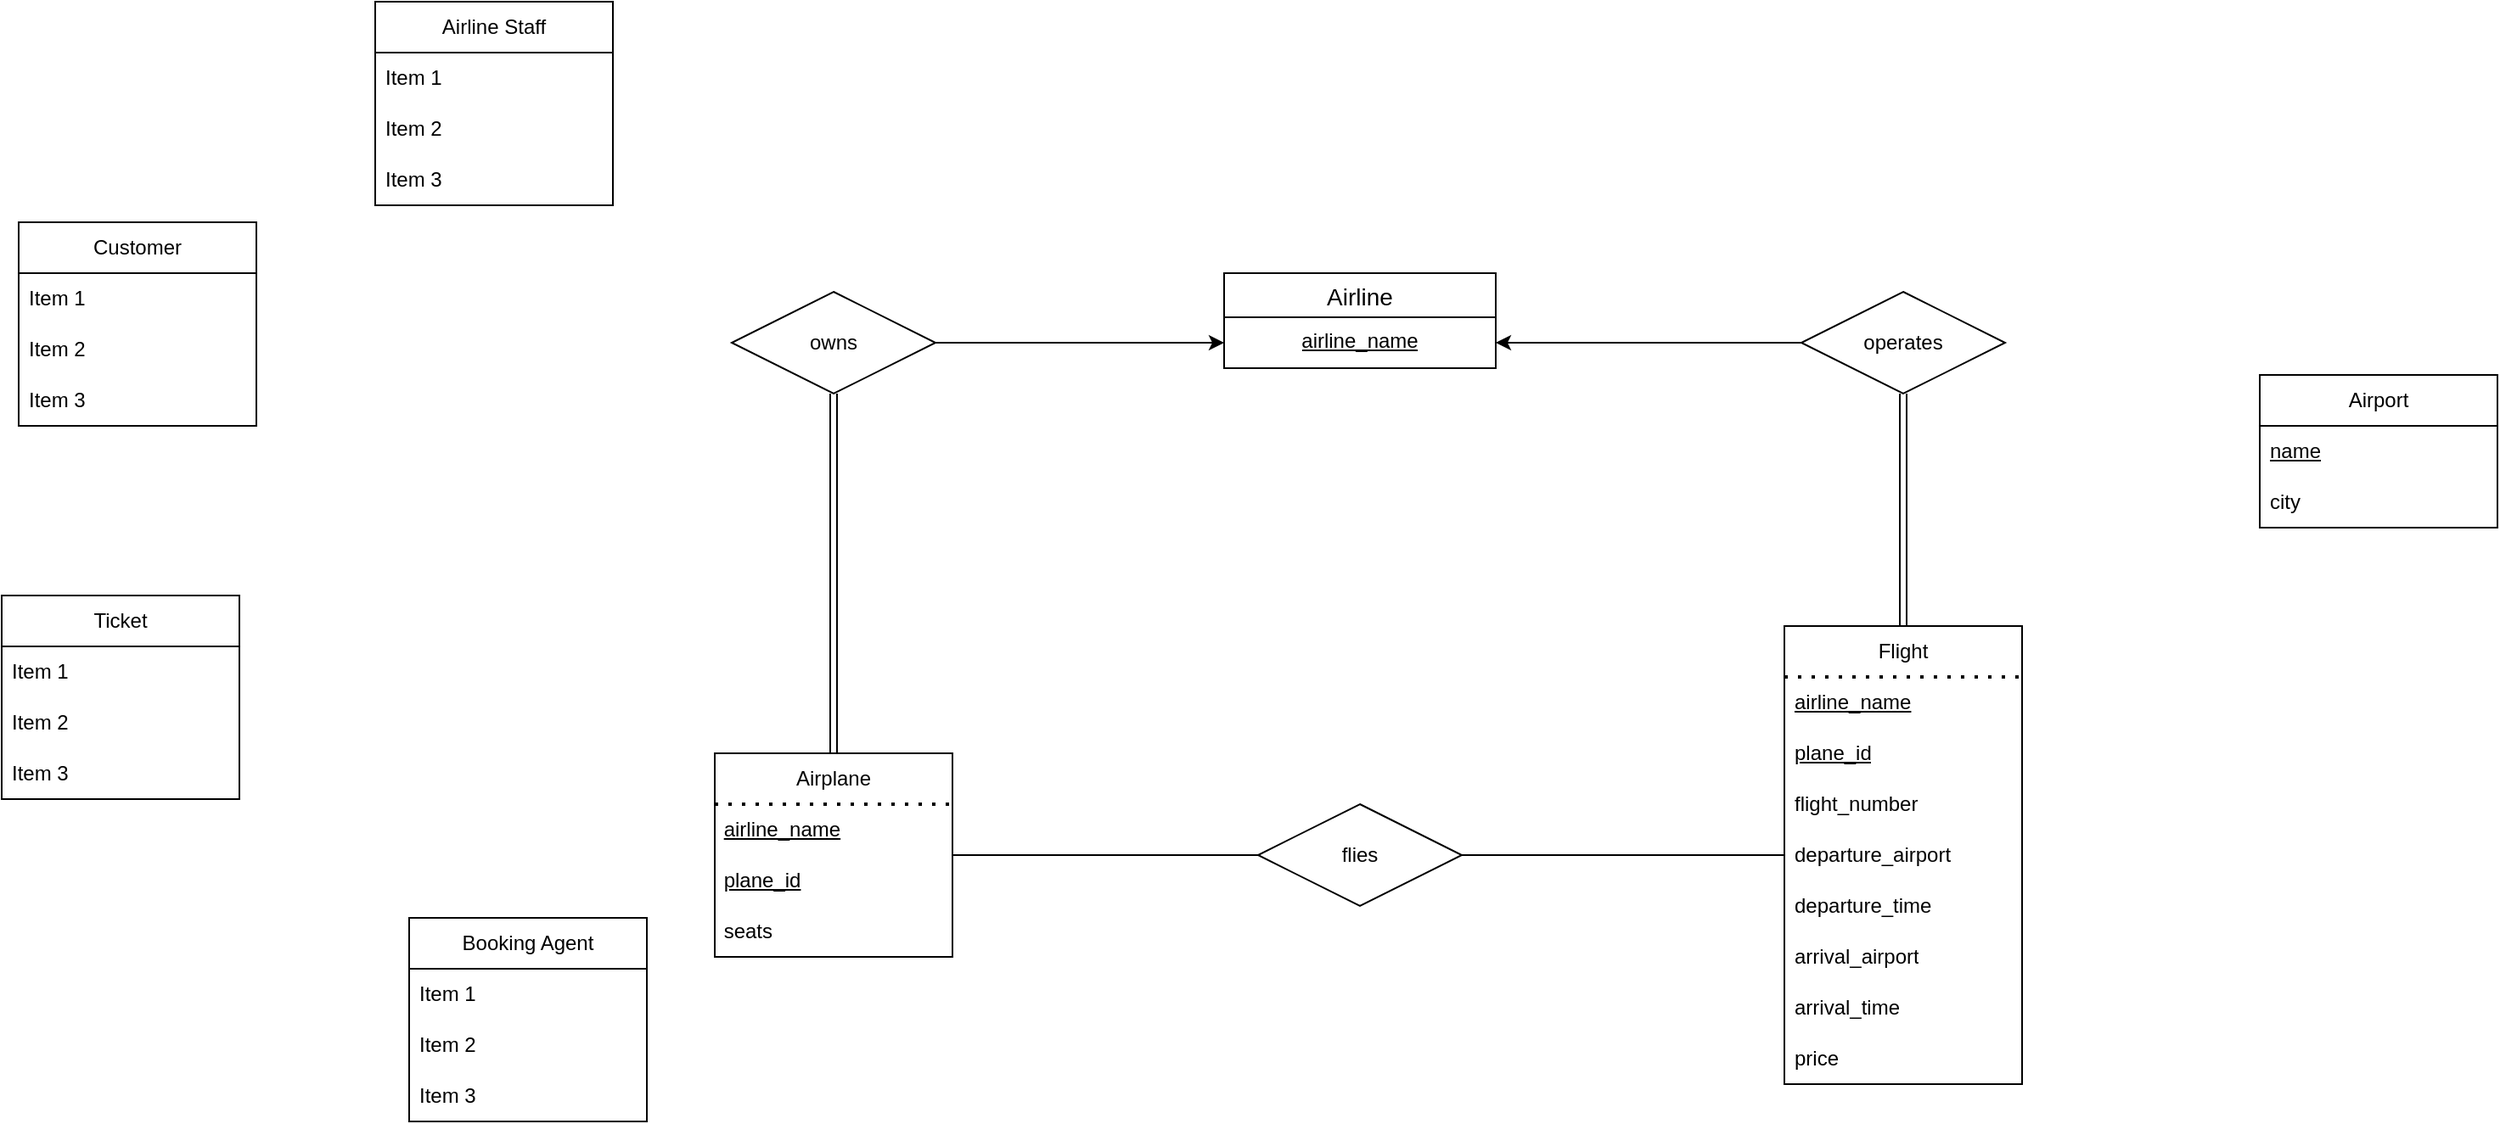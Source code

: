 <mxfile version="21.7.2" type="device">
  <diagram name="Page-1" id="-UaQUeVxIgH5gB6fiQST">
    <mxGraphModel dx="1725" dy="552" grid="1" gridSize="10" guides="1" tooltips="1" connect="1" arrows="1" fold="1" page="1" pageScale="1" pageWidth="850" pageHeight="1100" math="0" shadow="0">
      <root>
        <mxCell id="0" />
        <mxCell id="1" parent="0" />
        <mxCell id="JqV4sFAnJMSv2G386ThP-5" value="Airline Staff" style="swimlane;fontStyle=0;childLayout=stackLayout;horizontal=1;startSize=30;horizontalStack=0;resizeParent=1;resizeParentMax=0;resizeLast=0;collapsible=1;marginBottom=0;whiteSpace=wrap;html=1;" parent="1" vertex="1">
          <mxGeometry x="-170" y="110" width="140" height="120" as="geometry" />
        </mxCell>
        <mxCell id="JqV4sFAnJMSv2G386ThP-6" value="Item 1" style="text;strokeColor=none;fillColor=none;align=left;verticalAlign=middle;spacingLeft=4;spacingRight=4;overflow=hidden;points=[[0,0.5],[1,0.5]];portConstraint=eastwest;rotatable=0;whiteSpace=wrap;html=1;" parent="JqV4sFAnJMSv2G386ThP-5" vertex="1">
          <mxGeometry y="30" width="140" height="30" as="geometry" />
        </mxCell>
        <mxCell id="JqV4sFAnJMSv2G386ThP-7" value="Item 2" style="text;strokeColor=none;fillColor=none;align=left;verticalAlign=middle;spacingLeft=4;spacingRight=4;overflow=hidden;points=[[0,0.5],[1,0.5]];portConstraint=eastwest;rotatable=0;whiteSpace=wrap;html=1;" parent="JqV4sFAnJMSv2G386ThP-5" vertex="1">
          <mxGeometry y="60" width="140" height="30" as="geometry" />
        </mxCell>
        <mxCell id="JqV4sFAnJMSv2G386ThP-8" value="Item 3" style="text;strokeColor=none;fillColor=none;align=left;verticalAlign=middle;spacingLeft=4;spacingRight=4;overflow=hidden;points=[[0,0.5],[1,0.5]];portConstraint=eastwest;rotatable=0;whiteSpace=wrap;html=1;" parent="JqV4sFAnJMSv2G386ThP-5" vertex="1">
          <mxGeometry y="90" width="140" height="30" as="geometry" />
        </mxCell>
        <mxCell id="JqV4sFAnJMSv2G386ThP-9" value="Airport" style="swimlane;fontStyle=0;childLayout=stackLayout;horizontal=1;startSize=30;horizontalStack=0;resizeParent=1;resizeParentMax=0;resizeLast=0;collapsible=1;marginBottom=0;whiteSpace=wrap;html=1;" parent="1" vertex="1">
          <mxGeometry x="940" y="330" width="140" height="90" as="geometry">
            <mxRectangle x="480" y="280" width="120" height="30" as="alternateBounds" />
          </mxGeometry>
        </mxCell>
        <mxCell id="G0b_-TUNpIM9zAIHmQgt-60" value="&lt;u&gt;name&lt;/u&gt;" style="text;strokeColor=none;fillColor=none;align=left;verticalAlign=middle;spacingLeft=4;spacingRight=4;overflow=hidden;points=[[0,0.5],[1,0.5]];portConstraint=eastwest;rotatable=0;whiteSpace=wrap;html=1;" vertex="1" parent="JqV4sFAnJMSv2G386ThP-9">
          <mxGeometry y="30" width="140" height="30" as="geometry" />
        </mxCell>
        <mxCell id="JqV4sFAnJMSv2G386ThP-10" value="city" style="text;strokeColor=none;fillColor=none;align=left;verticalAlign=middle;spacingLeft=4;spacingRight=4;overflow=hidden;points=[[0,0.5],[1,0.5]];portConstraint=eastwest;rotatable=0;whiteSpace=wrap;html=1;" parent="JqV4sFAnJMSv2G386ThP-9" vertex="1">
          <mxGeometry y="60" width="140" height="30" as="geometry" />
        </mxCell>
        <mxCell id="G0b_-TUNpIM9zAIHmQgt-1" value="Airplane" style="swimlane;fontStyle=0;childLayout=stackLayout;horizontal=1;startSize=30;horizontalStack=0;resizeParent=1;resizeParentMax=0;resizeLast=0;collapsible=1;marginBottom=0;whiteSpace=wrap;html=1;strokeColor=default;swimlaneLine=0;" vertex="1" parent="1">
          <mxGeometry x="30" y="553" width="140" height="120" as="geometry">
            <mxRectangle x="-10" y="240" width="80" height="30" as="alternateBounds" />
          </mxGeometry>
        </mxCell>
        <mxCell id="G0b_-TUNpIM9zAIHmQgt-56" value="&amp;nbsp;&lt;u&gt;airline_name&lt;/u&gt;" style="text;html=1;align=left;verticalAlign=middle;resizable=0;points=[];autosize=1;strokeColor=none;fillColor=none;dashed=1;dashPattern=1 4;" vertex="1" parent="G0b_-TUNpIM9zAIHmQgt-1">
          <mxGeometry y="30" width="140" height="30" as="geometry" />
        </mxCell>
        <mxCell id="G0b_-TUNpIM9zAIHmQgt-58" value="&amp;nbsp;&lt;u&gt;plane_id&lt;/u&gt;" style="text;html=1;align=left;verticalAlign=middle;resizable=0;points=[];autosize=1;strokeColor=none;fillColor=none;dashed=1;dashPattern=1 4;" vertex="1" parent="G0b_-TUNpIM9zAIHmQgt-1">
          <mxGeometry y="60" width="140" height="30" as="geometry" />
        </mxCell>
        <mxCell id="G0b_-TUNpIM9zAIHmQgt-59" value="&amp;nbsp;seats" style="text;html=1;align=left;verticalAlign=middle;resizable=0;points=[];autosize=1;strokeColor=none;fillColor=none;" vertex="1" parent="G0b_-TUNpIM9zAIHmQgt-1">
          <mxGeometry y="90" width="140" height="30" as="geometry" />
        </mxCell>
        <mxCell id="G0b_-TUNpIM9zAIHmQgt-69" value="" style="endArrow=none;dashed=1;html=1;dashPattern=1 3;strokeWidth=2;rounded=0;entryX=1.002;entryY=0;entryDx=0;entryDy=0;entryPerimeter=0;exitX=0;exitY=0.25;exitDx=0;exitDy=0;" edge="1" parent="G0b_-TUNpIM9zAIHmQgt-1" source="G0b_-TUNpIM9zAIHmQgt-1" target="G0b_-TUNpIM9zAIHmQgt-56">
          <mxGeometry width="50" height="50" relative="1" as="geometry">
            <mxPoint y="-45" as="sourcePoint" />
            <mxPoint x="50" y="-95" as="targetPoint" />
          </mxGeometry>
        </mxCell>
        <mxCell id="G0b_-TUNpIM9zAIHmQgt-5" value="Booking Agent" style="swimlane;fontStyle=0;childLayout=stackLayout;horizontal=1;startSize=30;horizontalStack=0;resizeParent=1;resizeParentMax=0;resizeLast=0;collapsible=1;marginBottom=0;whiteSpace=wrap;html=1;" vertex="1" parent="1">
          <mxGeometry x="-150" y="650" width="140" height="120" as="geometry" />
        </mxCell>
        <mxCell id="G0b_-TUNpIM9zAIHmQgt-6" value="Item 1" style="text;strokeColor=none;fillColor=none;align=left;verticalAlign=middle;spacingLeft=4;spacingRight=4;overflow=hidden;points=[[0,0.5],[1,0.5]];portConstraint=eastwest;rotatable=0;whiteSpace=wrap;html=1;" vertex="1" parent="G0b_-TUNpIM9zAIHmQgt-5">
          <mxGeometry y="30" width="140" height="30" as="geometry" />
        </mxCell>
        <mxCell id="G0b_-TUNpIM9zAIHmQgt-7" value="Item 2" style="text;strokeColor=none;fillColor=none;align=left;verticalAlign=middle;spacingLeft=4;spacingRight=4;overflow=hidden;points=[[0,0.5],[1,0.5]];portConstraint=eastwest;rotatable=0;whiteSpace=wrap;html=1;" vertex="1" parent="G0b_-TUNpIM9zAIHmQgt-5">
          <mxGeometry y="60" width="140" height="30" as="geometry" />
        </mxCell>
        <mxCell id="G0b_-TUNpIM9zAIHmQgt-8" value="Item 3" style="text;strokeColor=none;fillColor=none;align=left;verticalAlign=middle;spacingLeft=4;spacingRight=4;overflow=hidden;points=[[0,0.5],[1,0.5]];portConstraint=eastwest;rotatable=0;whiteSpace=wrap;html=1;" vertex="1" parent="G0b_-TUNpIM9zAIHmQgt-5">
          <mxGeometry y="90" width="140" height="30" as="geometry" />
        </mxCell>
        <mxCell id="G0b_-TUNpIM9zAIHmQgt-9" value="Customer" style="swimlane;fontStyle=0;childLayout=stackLayout;horizontal=1;startSize=30;horizontalStack=0;resizeParent=1;resizeParentMax=0;resizeLast=0;collapsible=1;marginBottom=0;whiteSpace=wrap;html=1;" vertex="1" parent="1">
          <mxGeometry x="-380" y="240" width="140" height="120" as="geometry" />
        </mxCell>
        <mxCell id="G0b_-TUNpIM9zAIHmQgt-10" value="Item 1" style="text;strokeColor=none;fillColor=none;align=left;verticalAlign=middle;spacingLeft=4;spacingRight=4;overflow=hidden;points=[[0,0.5],[1,0.5]];portConstraint=eastwest;rotatable=0;whiteSpace=wrap;html=1;" vertex="1" parent="G0b_-TUNpIM9zAIHmQgt-9">
          <mxGeometry y="30" width="140" height="30" as="geometry" />
        </mxCell>
        <mxCell id="G0b_-TUNpIM9zAIHmQgt-11" value="Item 2" style="text;strokeColor=none;fillColor=none;align=left;verticalAlign=middle;spacingLeft=4;spacingRight=4;overflow=hidden;points=[[0,0.5],[1,0.5]];portConstraint=eastwest;rotatable=0;whiteSpace=wrap;html=1;" vertex="1" parent="G0b_-TUNpIM9zAIHmQgt-9">
          <mxGeometry y="60" width="140" height="30" as="geometry" />
        </mxCell>
        <mxCell id="G0b_-TUNpIM9zAIHmQgt-12" value="Item 3" style="text;strokeColor=none;fillColor=none;align=left;verticalAlign=middle;spacingLeft=4;spacingRight=4;overflow=hidden;points=[[0,0.5],[1,0.5]];portConstraint=eastwest;rotatable=0;whiteSpace=wrap;html=1;" vertex="1" parent="G0b_-TUNpIM9zAIHmQgt-9">
          <mxGeometry y="90" width="140" height="30" as="geometry" />
        </mxCell>
        <mxCell id="G0b_-TUNpIM9zAIHmQgt-13" value="Flight" style="swimlane;fontStyle=0;childLayout=stackLayout;horizontal=1;startSize=30;horizontalStack=0;resizeParent=1;resizeParentMax=0;resizeLast=0;collapsible=1;marginBottom=0;whiteSpace=wrap;html=1;swimlaneLine=0;" vertex="1" parent="1">
          <mxGeometry x="660" y="478" width="140" height="270" as="geometry" />
        </mxCell>
        <mxCell id="G0b_-TUNpIM9zAIHmQgt-70" value="" style="endArrow=none;dashed=1;html=1;dashPattern=1 3;strokeWidth=2;rounded=0;entryX=1.002;entryY=0;entryDx=0;entryDy=0;entryPerimeter=0;" edge="1" parent="G0b_-TUNpIM9zAIHmQgt-13">
          <mxGeometry width="50" height="50" relative="1" as="geometry">
            <mxPoint y="30" as="sourcePoint" />
            <mxPoint x="140" y="30" as="targetPoint" />
          </mxGeometry>
        </mxCell>
        <mxCell id="G0b_-TUNpIM9zAIHmQgt-14" value="&lt;u&gt;airline_name&lt;/u&gt;" style="text;strokeColor=none;fillColor=none;align=left;verticalAlign=middle;spacingLeft=4;spacingRight=4;overflow=hidden;points=[[0,0.5],[1,0.5]];portConstraint=eastwest;rotatable=0;whiteSpace=wrap;html=1;" vertex="1" parent="G0b_-TUNpIM9zAIHmQgt-13">
          <mxGeometry y="30" width="140" height="30" as="geometry" />
        </mxCell>
        <mxCell id="G0b_-TUNpIM9zAIHmQgt-71" value="&lt;u&gt;plane_id&lt;/u&gt;" style="text;strokeColor=none;fillColor=none;align=left;verticalAlign=middle;spacingLeft=4;spacingRight=4;overflow=hidden;points=[[0,0.5],[1,0.5]];portConstraint=eastwest;rotatable=0;whiteSpace=wrap;html=1;" vertex="1" parent="G0b_-TUNpIM9zAIHmQgt-13">
          <mxGeometry y="60" width="140" height="30" as="geometry" />
        </mxCell>
        <mxCell id="G0b_-TUNpIM9zAIHmQgt-15" value="flight_number" style="text;strokeColor=none;fillColor=none;align=left;verticalAlign=middle;spacingLeft=4;spacingRight=4;overflow=hidden;points=[[0,0.5],[1,0.5]];portConstraint=eastwest;rotatable=0;whiteSpace=wrap;html=1;" vertex="1" parent="G0b_-TUNpIM9zAIHmQgt-13">
          <mxGeometry y="90" width="140" height="30" as="geometry" />
        </mxCell>
        <mxCell id="G0b_-TUNpIM9zAIHmQgt-64" value="departure_airport" style="text;strokeColor=none;fillColor=none;align=left;verticalAlign=middle;spacingLeft=4;spacingRight=4;overflow=hidden;points=[[0,0.5],[1,0.5]];portConstraint=eastwest;rotatable=0;whiteSpace=wrap;html=1;" vertex="1" parent="G0b_-TUNpIM9zAIHmQgt-13">
          <mxGeometry y="120" width="140" height="30" as="geometry" />
        </mxCell>
        <mxCell id="G0b_-TUNpIM9zAIHmQgt-65" value="departure_time" style="text;strokeColor=none;fillColor=none;align=left;verticalAlign=middle;spacingLeft=4;spacingRight=4;overflow=hidden;points=[[0,0.5],[1,0.5]];portConstraint=eastwest;rotatable=0;whiteSpace=wrap;html=1;" vertex="1" parent="G0b_-TUNpIM9zAIHmQgt-13">
          <mxGeometry y="150" width="140" height="30" as="geometry" />
        </mxCell>
        <mxCell id="G0b_-TUNpIM9zAIHmQgt-66" value="arrival_airport" style="text;strokeColor=none;fillColor=none;align=left;verticalAlign=middle;spacingLeft=4;spacingRight=4;overflow=hidden;points=[[0,0.5],[1,0.5]];portConstraint=eastwest;rotatable=0;whiteSpace=wrap;html=1;" vertex="1" parent="G0b_-TUNpIM9zAIHmQgt-13">
          <mxGeometry y="180" width="140" height="30" as="geometry" />
        </mxCell>
        <mxCell id="G0b_-TUNpIM9zAIHmQgt-67" value="arrival_time" style="text;strokeColor=none;fillColor=none;align=left;verticalAlign=middle;spacingLeft=4;spacingRight=4;overflow=hidden;points=[[0,0.5],[1,0.5]];portConstraint=eastwest;rotatable=0;whiteSpace=wrap;html=1;" vertex="1" parent="G0b_-TUNpIM9zAIHmQgt-13">
          <mxGeometry y="210" width="140" height="30" as="geometry" />
        </mxCell>
        <mxCell id="G0b_-TUNpIM9zAIHmQgt-16" value="price" style="text;strokeColor=none;fillColor=none;align=left;verticalAlign=middle;spacingLeft=4;spacingRight=4;overflow=hidden;points=[[0,0.5],[1,0.5]];portConstraint=eastwest;rotatable=0;whiteSpace=wrap;html=1;" vertex="1" parent="G0b_-TUNpIM9zAIHmQgt-13">
          <mxGeometry y="240" width="140" height="30" as="geometry" />
        </mxCell>
        <mxCell id="G0b_-TUNpIM9zAIHmQgt-17" value="Ticket" style="swimlane;fontStyle=0;childLayout=stackLayout;horizontal=1;startSize=30;horizontalStack=0;resizeParent=1;resizeParentMax=0;resizeLast=0;collapsible=1;marginBottom=0;whiteSpace=wrap;html=1;" vertex="1" parent="1">
          <mxGeometry x="-390" y="460" width="140" height="120" as="geometry" />
        </mxCell>
        <mxCell id="G0b_-TUNpIM9zAIHmQgt-18" value="Item 1" style="text;strokeColor=none;fillColor=none;align=left;verticalAlign=middle;spacingLeft=4;spacingRight=4;overflow=hidden;points=[[0,0.5],[1,0.5]];portConstraint=eastwest;rotatable=0;whiteSpace=wrap;html=1;" vertex="1" parent="G0b_-TUNpIM9zAIHmQgt-17">
          <mxGeometry y="30" width="140" height="30" as="geometry" />
        </mxCell>
        <mxCell id="G0b_-TUNpIM9zAIHmQgt-19" value="Item 2" style="text;strokeColor=none;fillColor=none;align=left;verticalAlign=middle;spacingLeft=4;spacingRight=4;overflow=hidden;points=[[0,0.5],[1,0.5]];portConstraint=eastwest;rotatable=0;whiteSpace=wrap;html=1;" vertex="1" parent="G0b_-TUNpIM9zAIHmQgt-17">
          <mxGeometry y="60" width="140" height="30" as="geometry" />
        </mxCell>
        <mxCell id="G0b_-TUNpIM9zAIHmQgt-20" value="Item 3" style="text;strokeColor=none;fillColor=none;align=left;verticalAlign=middle;spacingLeft=4;spacingRight=4;overflow=hidden;points=[[0,0.5],[1,0.5]];portConstraint=eastwest;rotatable=0;whiteSpace=wrap;html=1;" vertex="1" parent="G0b_-TUNpIM9zAIHmQgt-17">
          <mxGeometry y="90" width="140" height="30" as="geometry" />
        </mxCell>
        <mxCell id="G0b_-TUNpIM9zAIHmQgt-41" style="edgeStyle=orthogonalEdgeStyle;rounded=0;orthogonalLoop=1;jettySize=auto;html=1;exitX=0.5;exitY=1;exitDx=0;exitDy=0;entryX=0.5;entryY=0;entryDx=0;entryDy=0;endArrow=none;endFill=0;shape=link;" edge="1" parent="1" source="G0b_-TUNpIM9zAIHmQgt-39" target="G0b_-TUNpIM9zAIHmQgt-1">
          <mxGeometry relative="1" as="geometry" />
        </mxCell>
        <mxCell id="G0b_-TUNpIM9zAIHmQgt-76" style="edgeStyle=orthogonalEdgeStyle;rounded=0;orthogonalLoop=1;jettySize=auto;html=1;exitX=1;exitY=0.5;exitDx=0;exitDy=0;entryX=0;entryY=0.5;entryDx=0;entryDy=0;" edge="1" parent="1" source="G0b_-TUNpIM9zAIHmQgt-39" target="G0b_-TUNpIM9zAIHmQgt-44">
          <mxGeometry relative="1" as="geometry" />
        </mxCell>
        <mxCell id="G0b_-TUNpIM9zAIHmQgt-39" value="owns" style="shape=rhombus;perimeter=rhombusPerimeter;whiteSpace=wrap;html=1;align=center;" vertex="1" parent="1">
          <mxGeometry x="40" y="281" width="120" height="60" as="geometry" />
        </mxCell>
        <mxCell id="G0b_-TUNpIM9zAIHmQgt-43" value="Airline" style="swimlane;fontStyle=0;childLayout=stackLayout;horizontal=1;startSize=26;horizontalStack=0;resizeParent=1;resizeParentMax=0;resizeLast=0;collapsible=1;marginBottom=0;align=center;fontSize=14;" vertex="1" parent="1">
          <mxGeometry x="330" y="270" width="160" height="56" as="geometry" />
        </mxCell>
        <mxCell id="G0b_-TUNpIM9zAIHmQgt-44" value="&lt;u&gt;airline_name&lt;/u&gt;" style="text;strokeColor=none;fillColor=none;spacingLeft=4;spacingRight=4;overflow=hidden;rotatable=0;points=[[0,0.5],[1,0.5]];portConstraint=eastwest;fontSize=12;whiteSpace=wrap;html=1;align=center;" vertex="1" parent="G0b_-TUNpIM9zAIHmQgt-43">
          <mxGeometry y="26" width="160" height="30" as="geometry" />
        </mxCell>
        <mxCell id="G0b_-TUNpIM9zAIHmQgt-73" style="edgeStyle=orthogonalEdgeStyle;rounded=0;orthogonalLoop=1;jettySize=auto;html=1;exitX=0;exitY=0.5;exitDx=0;exitDy=0;entryX=1;entryY=0.5;entryDx=0;entryDy=0;endArrow=none;endFill=0;" edge="1" parent="1" source="G0b_-TUNpIM9zAIHmQgt-68" target="G0b_-TUNpIM9zAIHmQgt-1">
          <mxGeometry relative="1" as="geometry" />
        </mxCell>
        <mxCell id="G0b_-TUNpIM9zAIHmQgt-74" style="edgeStyle=orthogonalEdgeStyle;rounded=0;orthogonalLoop=1;jettySize=auto;html=1;exitX=1;exitY=0.5;exitDx=0;exitDy=0;entryX=0;entryY=0.5;entryDx=0;entryDy=0;endArrow=none;endFill=0;" edge="1" parent="1" source="G0b_-TUNpIM9zAIHmQgt-68" target="G0b_-TUNpIM9zAIHmQgt-64">
          <mxGeometry relative="1" as="geometry" />
        </mxCell>
        <mxCell id="G0b_-TUNpIM9zAIHmQgt-68" value="flies" style="shape=rhombus;perimeter=rhombusPerimeter;whiteSpace=wrap;html=1;align=center;" vertex="1" parent="1">
          <mxGeometry x="350" y="583" width="120" height="60" as="geometry" />
        </mxCell>
        <mxCell id="G0b_-TUNpIM9zAIHmQgt-78" style="edgeStyle=orthogonalEdgeStyle;rounded=0;orthogonalLoop=1;jettySize=auto;html=1;exitX=0.5;exitY=1;exitDx=0;exitDy=0;entryX=0.5;entryY=0;entryDx=0;entryDy=0;shape=link;" edge="1" parent="1" source="G0b_-TUNpIM9zAIHmQgt-77" target="G0b_-TUNpIM9zAIHmQgt-13">
          <mxGeometry relative="1" as="geometry" />
        </mxCell>
        <mxCell id="G0b_-TUNpIM9zAIHmQgt-79" style="edgeStyle=orthogonalEdgeStyle;rounded=0;orthogonalLoop=1;jettySize=auto;html=1;exitX=0;exitY=0.5;exitDx=0;exitDy=0;entryX=1;entryY=0.5;entryDx=0;entryDy=0;" edge="1" parent="1" source="G0b_-TUNpIM9zAIHmQgt-77" target="G0b_-TUNpIM9zAIHmQgt-44">
          <mxGeometry relative="1" as="geometry" />
        </mxCell>
        <mxCell id="G0b_-TUNpIM9zAIHmQgt-77" value="operates" style="shape=rhombus;perimeter=rhombusPerimeter;whiteSpace=wrap;html=1;align=center;" vertex="1" parent="1">
          <mxGeometry x="670" y="281" width="120" height="60" as="geometry" />
        </mxCell>
      </root>
    </mxGraphModel>
  </diagram>
</mxfile>
